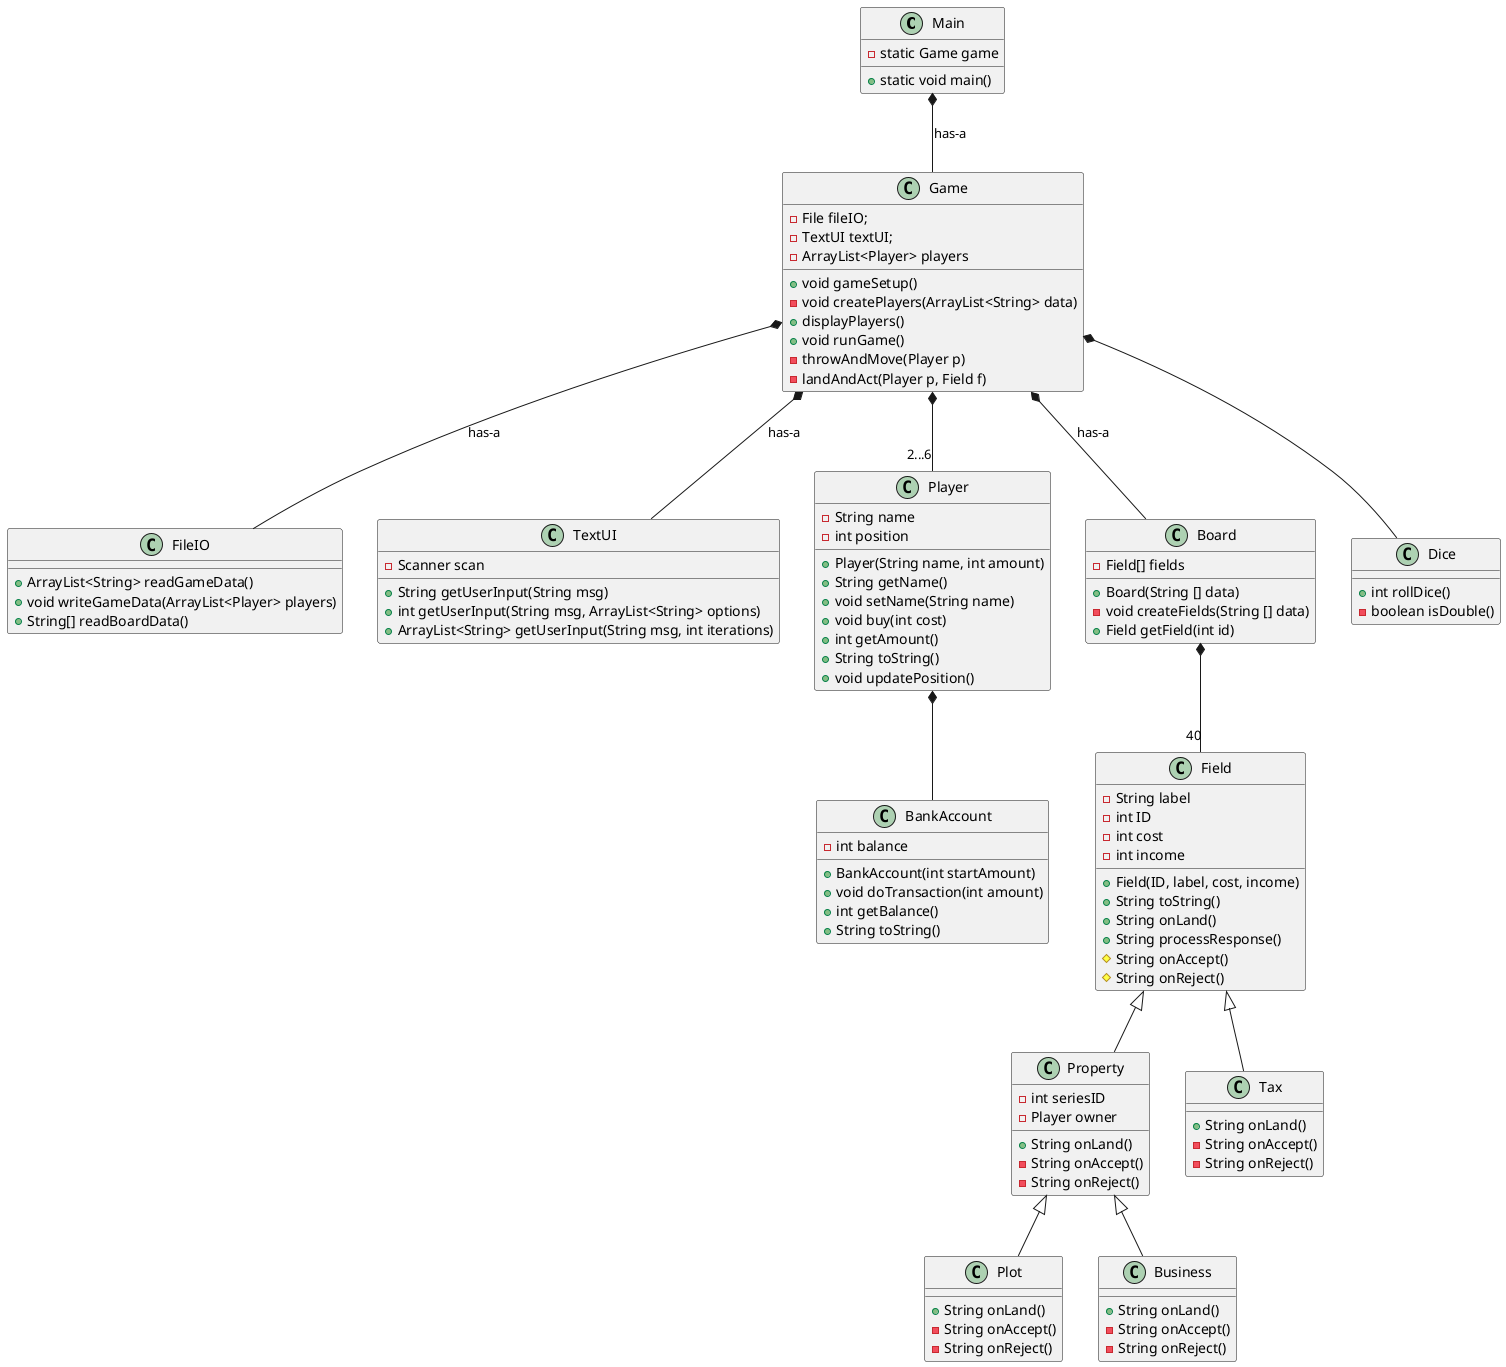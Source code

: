 @startuml
'https://plantuml.com/class-diagram

class Main
class Game
class FileIO
class TextUI
class Player
class BankAccount
class Board
class Field
class Dice


Main : - static Game game
Main : + static void main()

Game : - File fileIO;
Game : - TextUI textUI;
Game : - ArrayList<Player> players
Game : + void gameSetup()
Game : - void createPlayers(ArrayList<String> data)
Game : + displayPlayers()
Game : + void runGame()
Game : - throwAndMove(Player p)
Game : - landAndAct(Player p, Field f)

FileIO : + ArrayList<String> readGameData()
FileIO : + void writeGameData(ArrayList<Player> players)
FileIO : + String[] readBoardData()

TextUI : + String getUserInput(String msg)
TextUI : + int getUserInput(String msg, ArrayList<String> options)
TextUI : + ArrayList<String> getUserInput(String msg, int iterations)
TextUI : - Scanner scan



Player : + Player(String name, int amount)
Player : - String name
Player : - int position
Player : + String getName()
Player : + void setName(String name)
Player : + void buy(int cost)
Player : + int getAmount()
Player : + String toString()
Player : + void updatePosition()

BankAccount : -int balance
BankAccount : +BankAccount(int startAmount)
BankAccount : +void doTransaction(int amount)
BankAccount : +int getBalance()
BankAccount : +String toString()

Field : + Field(ID, label, cost, income)
Field : - String label
Field : - int ID
Field : - int cost
Field : - int income

Field : + String toString()
Field : + String onLand()
Field : + String processResponse()
Field : # String onAccept()
Field : # String onReject()

Property : - int seriesID
Property : - Player owner
Property : + String onLand()
Property : - String onAccept()
Property : - String onReject()

Plot : + String onLand()
Plot : - String onAccept()
Plot : - String onReject()

Business : + String onLand()
Business : - String onAccept()
Business : - String onReject()

Tax : + String onLand()
Tax : - String onAccept()
Tax : - String onReject()

Field <|-- Tax
Field <|-- Property
Property <|-- Plot
Property <|-- Business

Dice : + int rollDice()
Dice : - boolean isDouble()

Board : - Field[] fields
Board : + Board(String [] data)
Board : - void createFields(String [] data)
Board : + Field getField(int id)
Game *-- Dice
Main *-- Game : has-a
Game *-- FileIO : has-a
Game *-- TextUI : has-a
Game *-- "2...6" Player
Player *-- BankAccount
Game *-- Board : has-a
Board *-- "40" Field


@enduml